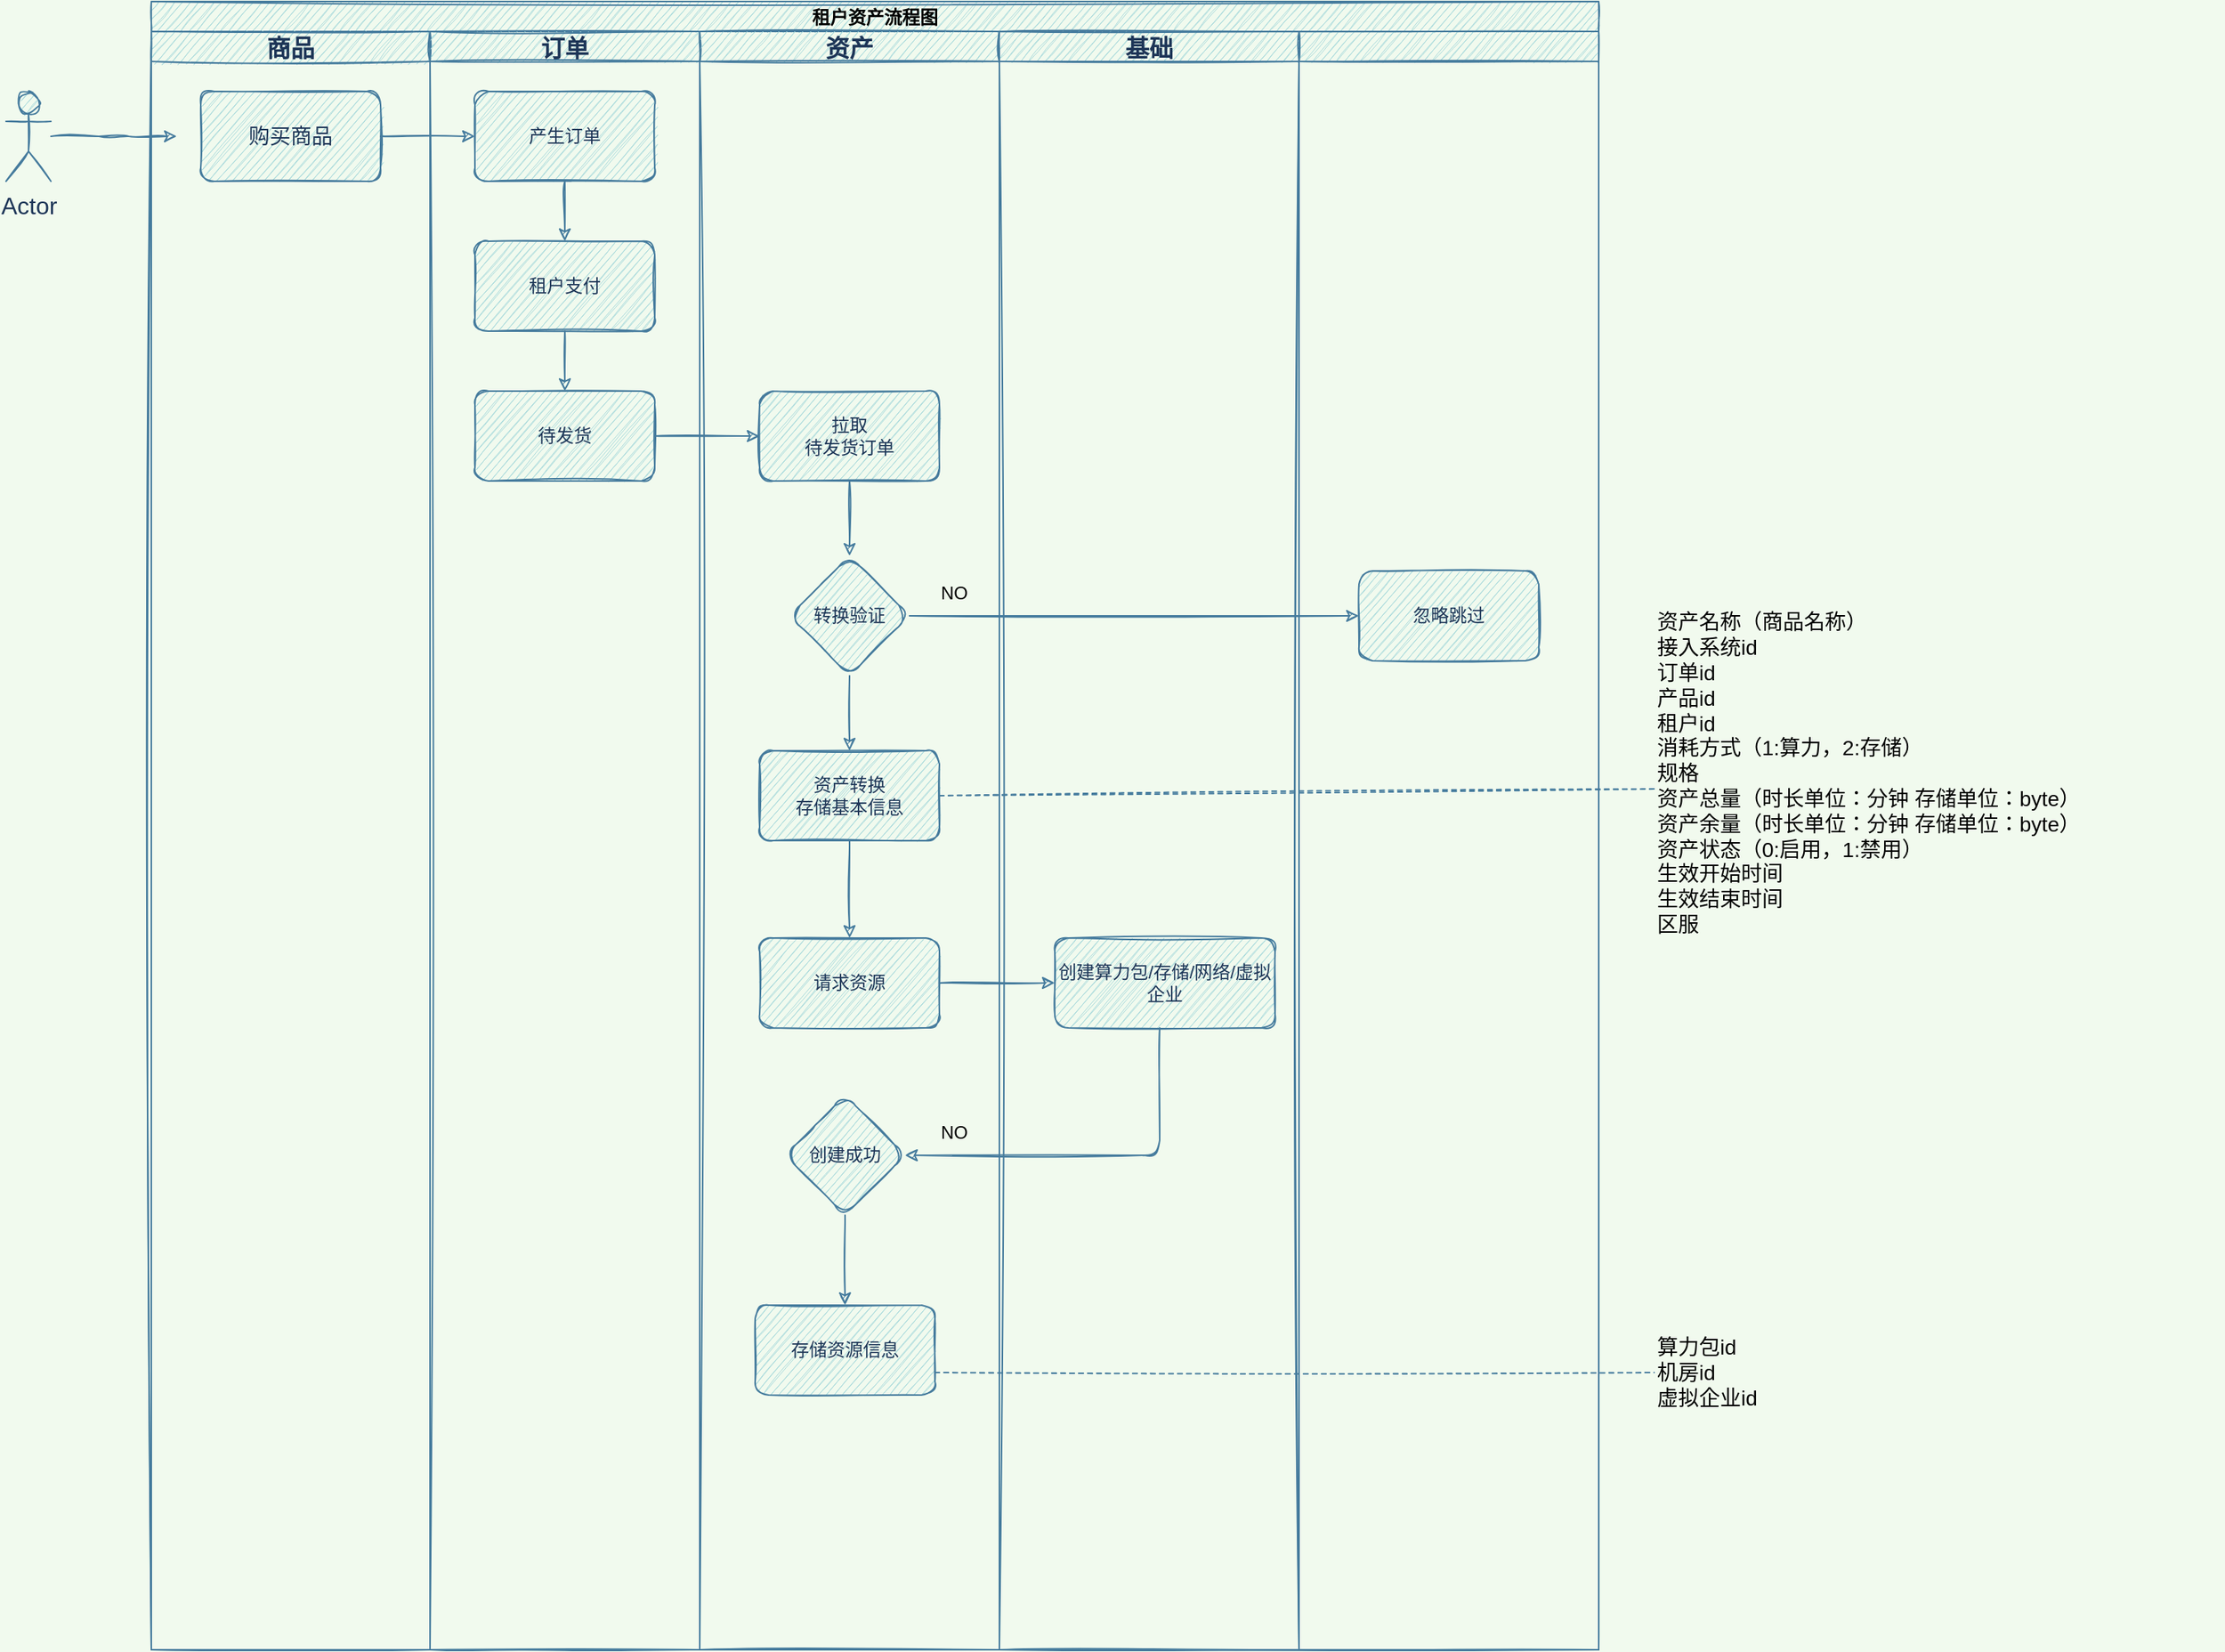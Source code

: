 <mxfile version="16.5.2" type="github">
  <diagram id="prtHgNgQTEPvFCAcTncT" name="Page-1">
    <mxGraphModel dx="1251" dy="685" grid="1" gridSize="10" guides="1" tooltips="1" connect="1" arrows="1" fold="1" page="1" pageScale="1" pageWidth="827" pageHeight="1169" background="#F1FAEE" math="0" shadow="0">
      <root>
        <mxCell id="0" />
        <mxCell id="1" parent="0" />
        <mxCell id="ui-Z5cQqof1Zzd-a2DnU-7" value="租户资产流程图" style="swimlane;childLayout=stackLayout;resizeParent=1;resizeParentMax=0;startSize=20;rounded=0;fontColor=default;strokeColor=#457B9D;fillColor=#A8DADC;sketch=1;" vertex="1" parent="1">
          <mxGeometry x="157" y="40" width="966" height="1100" as="geometry" />
        </mxCell>
        <mxCell id="ui-Z5cQqof1Zzd-a2DnU-8" value="商品" style="swimlane;startSize=20;rounded=0;fontColor=#1D3557;strokeColor=#457B9D;fillColor=#A8DADC;fontSize=16;sketch=1;" vertex="1" parent="ui-Z5cQqof1Zzd-a2DnU-7">
          <mxGeometry y="20" width="186" height="1080" as="geometry" />
        </mxCell>
        <mxCell id="ui-Z5cQqof1Zzd-a2DnU-22" value="&lt;font style=&quot;font-size: 14px&quot;&gt;购买商品&lt;/font&gt;" style="rounded=1;whiteSpace=wrap;html=1;fontSize=12;fontColor=#1D3557;strokeColor=#457B9D;fillColor=#A8DADC;sketch=1;" vertex="1" parent="ui-Z5cQqof1Zzd-a2DnU-8">
          <mxGeometry x="33" y="40" width="120" height="60" as="geometry" />
        </mxCell>
        <mxCell id="ui-Z5cQqof1Zzd-a2DnU-9" value="订单" style="swimlane;startSize=20;rounded=0;fontColor=#1D3557;strokeColor=#457B9D;fillColor=#A8DADC;fontSize=16;sketch=1;" vertex="1" parent="ui-Z5cQqof1Zzd-a2DnU-7">
          <mxGeometry x="186" y="20" width="180" height="1080" as="geometry" />
        </mxCell>
        <mxCell id="ui-Z5cQqof1Zzd-a2DnU-24" value="产生订单" style="whiteSpace=wrap;html=1;fillColor=#A8DADC;strokeColor=#457B9D;fontColor=#1D3557;rounded=1;sketch=1;" vertex="1" parent="ui-Z5cQqof1Zzd-a2DnU-9">
          <mxGeometry x="30" y="40" width="120" height="60" as="geometry" />
        </mxCell>
        <mxCell id="ui-Z5cQqof1Zzd-a2DnU-29" value="" style="edgeStyle=orthogonalEdgeStyle;curved=0;rounded=1;orthogonalLoop=1;jettySize=auto;html=1;fontSize=12;fontColor=#1D3557;strokeColor=#457B9D;fillColor=#A8DADC;sketch=1;" edge="1" parent="ui-Z5cQqof1Zzd-a2DnU-9" source="ui-Z5cQqof1Zzd-a2DnU-26" target="ui-Z5cQqof1Zzd-a2DnU-28">
          <mxGeometry relative="1" as="geometry" />
        </mxCell>
        <mxCell id="ui-Z5cQqof1Zzd-a2DnU-26" value="租户支付" style="whiteSpace=wrap;html=1;fillColor=#A8DADC;strokeColor=#457B9D;fontColor=#1D3557;rounded=1;sketch=1;" vertex="1" parent="ui-Z5cQqof1Zzd-a2DnU-9">
          <mxGeometry x="30" y="140" width="120" height="60" as="geometry" />
        </mxCell>
        <mxCell id="ui-Z5cQqof1Zzd-a2DnU-27" value="" style="edgeStyle=orthogonalEdgeStyle;curved=0;rounded=1;orthogonalLoop=1;jettySize=auto;html=1;fontSize=12;fontColor=#1D3557;strokeColor=#457B9D;fillColor=#A8DADC;sketch=1;" edge="1" parent="ui-Z5cQqof1Zzd-a2DnU-9" source="ui-Z5cQqof1Zzd-a2DnU-24" target="ui-Z5cQqof1Zzd-a2DnU-26">
          <mxGeometry relative="1" as="geometry" />
        </mxCell>
        <mxCell id="ui-Z5cQqof1Zzd-a2DnU-28" value="待发货" style="whiteSpace=wrap;html=1;fillColor=#A8DADC;strokeColor=#457B9D;fontColor=#1D3557;rounded=1;sketch=1;" vertex="1" parent="ui-Z5cQqof1Zzd-a2DnU-9">
          <mxGeometry x="30" y="240" width="120" height="60" as="geometry" />
        </mxCell>
        <mxCell id="ui-Z5cQqof1Zzd-a2DnU-10" value="资产" style="swimlane;startSize=20;rounded=0;fontColor=#1D3557;strokeColor=#457B9D;fillColor=#A8DADC;fontSize=16;sketch=1;" vertex="1" parent="ui-Z5cQqof1Zzd-a2DnU-7">
          <mxGeometry x="366" y="20" width="200" height="1080" as="geometry" />
        </mxCell>
        <mxCell id="ui-Z5cQqof1Zzd-a2DnU-30" value="拉取&lt;br&gt;待发货订单" style="whiteSpace=wrap;html=1;fillColor=#A8DADC;strokeColor=#457B9D;fontColor=#1D3557;rounded=1;sketch=1;" vertex="1" parent="ui-Z5cQqof1Zzd-a2DnU-10">
          <mxGeometry x="40" y="240" width="120" height="60" as="geometry" />
        </mxCell>
        <mxCell id="ui-Z5cQqof1Zzd-a2DnU-39" value="" style="edgeStyle=orthogonalEdgeStyle;curved=0;rounded=1;orthogonalLoop=1;jettySize=auto;html=1;fontSize=12;fontColor=#1D3557;strokeColor=#457B9D;fillColor=#A8DADC;sketch=1;" edge="1" parent="ui-Z5cQqof1Zzd-a2DnU-10" source="ui-Z5cQqof1Zzd-a2DnU-34" target="ui-Z5cQqof1Zzd-a2DnU-38">
          <mxGeometry relative="1" as="geometry" />
        </mxCell>
        <mxCell id="ui-Z5cQqof1Zzd-a2DnU-34" value="转换验证" style="rhombus;whiteSpace=wrap;html=1;fillColor=#A8DADC;strokeColor=#457B9D;fontColor=#1D3557;rounded=1;sketch=1;" vertex="1" parent="ui-Z5cQqof1Zzd-a2DnU-10">
          <mxGeometry x="60" y="350" width="80" height="80" as="geometry" />
        </mxCell>
        <mxCell id="ui-Z5cQqof1Zzd-a2DnU-35" value="" style="edgeStyle=orthogonalEdgeStyle;curved=0;rounded=1;orthogonalLoop=1;jettySize=auto;html=1;fontSize=12;fontColor=#1D3557;strokeColor=#457B9D;fillColor=#A8DADC;sketch=1;" edge="1" parent="ui-Z5cQqof1Zzd-a2DnU-10" source="ui-Z5cQqof1Zzd-a2DnU-30" target="ui-Z5cQqof1Zzd-a2DnU-34">
          <mxGeometry relative="1" as="geometry" />
        </mxCell>
        <mxCell id="ui-Z5cQqof1Zzd-a2DnU-56" value="" style="edgeStyle=orthogonalEdgeStyle;curved=0;rounded=1;sketch=1;orthogonalLoop=1;jettySize=auto;html=1;fontSize=14;fontColor=default;strokeColor=#457B9D;fillColor=#A8DADC;" edge="1" parent="ui-Z5cQqof1Zzd-a2DnU-10" source="ui-Z5cQqof1Zzd-a2DnU-38" target="ui-Z5cQqof1Zzd-a2DnU-55">
          <mxGeometry relative="1" as="geometry" />
        </mxCell>
        <mxCell id="ui-Z5cQqof1Zzd-a2DnU-38" value="资产转换&lt;br&gt;存储基本信息" style="whiteSpace=wrap;html=1;fillColor=#A8DADC;strokeColor=#457B9D;fontColor=#1D3557;rounded=1;sketch=1;" vertex="1" parent="ui-Z5cQqof1Zzd-a2DnU-10">
          <mxGeometry x="40" y="480" width="120" height="60" as="geometry" />
        </mxCell>
        <mxCell id="ui-Z5cQqof1Zzd-a2DnU-50" value="NO" style="text;html=1;strokeColor=none;fillColor=none;align=center;verticalAlign=middle;whiteSpace=wrap;rounded=0;fontSize=12;fontColor=default;sketch=1;" vertex="1" parent="ui-Z5cQqof1Zzd-a2DnU-10">
          <mxGeometry x="140" y="360" width="60" height="30" as="geometry" />
        </mxCell>
        <mxCell id="ui-Z5cQqof1Zzd-a2DnU-55" value="请求资源" style="whiteSpace=wrap;html=1;fillColor=#A8DADC;strokeColor=#457B9D;fontColor=#1D3557;rounded=1;sketch=1;" vertex="1" parent="ui-Z5cQqof1Zzd-a2DnU-10">
          <mxGeometry x="40" y="605" width="120" height="60" as="geometry" />
        </mxCell>
        <mxCell id="ui-Z5cQqof1Zzd-a2DnU-63" value="存储资源信息" style="whiteSpace=wrap;html=1;fillColor=#A8DADC;strokeColor=#457B9D;fontColor=#1D3557;rounded=1;sketch=1;" vertex="1" parent="ui-Z5cQqof1Zzd-a2DnU-10">
          <mxGeometry x="37" y="850" width="120" height="60" as="geometry" />
        </mxCell>
        <mxCell id="ui-Z5cQqof1Zzd-a2DnU-68" value="创建成功" style="rhombus;whiteSpace=wrap;html=1;fillColor=#A8DADC;strokeColor=#457B9D;fontColor=#1D3557;rounded=1;sketch=1;" vertex="1" parent="ui-Z5cQqof1Zzd-a2DnU-10">
          <mxGeometry x="57" y="710" width="80" height="80" as="geometry" />
        </mxCell>
        <mxCell id="ui-Z5cQqof1Zzd-a2DnU-70" value="NO" style="text;html=1;strokeColor=none;fillColor=none;align=center;verticalAlign=middle;whiteSpace=wrap;rounded=0;fontSize=12;fontColor=default;sketch=1;" vertex="1" parent="ui-Z5cQqof1Zzd-a2DnU-10">
          <mxGeometry x="140" y="720" width="60" height="30" as="geometry" />
        </mxCell>
        <mxCell id="ui-Z5cQqof1Zzd-a2DnU-71" style="edgeStyle=orthogonalEdgeStyle;curved=0;rounded=1;sketch=1;orthogonalLoop=1;jettySize=auto;html=1;fontSize=14;fontColor=default;strokeColor=#457B9D;fillColor=#A8DADC;entryX=0.5;entryY=0;entryDx=0;entryDy=0;" edge="1" parent="ui-Z5cQqof1Zzd-a2DnU-10" source="ui-Z5cQqof1Zzd-a2DnU-68" target="ui-Z5cQqof1Zzd-a2DnU-63">
          <mxGeometry relative="1" as="geometry">
            <mxPoint x="100" y="840" as="targetPoint" />
          </mxGeometry>
        </mxCell>
        <mxCell id="ui-Z5cQqof1Zzd-a2DnU-25" value="" style="edgeStyle=orthogonalEdgeStyle;curved=0;rounded=1;orthogonalLoop=1;jettySize=auto;html=1;fontSize=12;fontColor=#1D3557;strokeColor=#457B9D;fillColor=#A8DADC;sketch=1;" edge="1" parent="ui-Z5cQqof1Zzd-a2DnU-7" source="ui-Z5cQqof1Zzd-a2DnU-22" target="ui-Z5cQqof1Zzd-a2DnU-24">
          <mxGeometry relative="1" as="geometry" />
        </mxCell>
        <mxCell id="ui-Z5cQqof1Zzd-a2DnU-31" value="" style="edgeStyle=orthogonalEdgeStyle;curved=0;rounded=1;orthogonalLoop=1;jettySize=auto;html=1;fontSize=12;fontColor=#1D3557;strokeColor=#457B9D;fillColor=#A8DADC;sketch=1;" edge="1" parent="ui-Z5cQqof1Zzd-a2DnU-7" source="ui-Z5cQqof1Zzd-a2DnU-28" target="ui-Z5cQqof1Zzd-a2DnU-30">
          <mxGeometry relative="1" as="geometry" />
        </mxCell>
        <mxCell id="ui-Z5cQqof1Zzd-a2DnU-51" value="基础" style="swimlane;startSize=20;rounded=0;fontColor=#1D3557;strokeColor=#457B9D;fillColor=#A8DADC;fontSize=16;sketch=1;" vertex="1" parent="ui-Z5cQqof1Zzd-a2DnU-7">
          <mxGeometry x="566" y="20" width="200" height="1080" as="geometry" />
        </mxCell>
        <mxCell id="ui-Z5cQqof1Zzd-a2DnU-61" value="创建算力包/存储/网络/虚拟企业" style="whiteSpace=wrap;html=1;fillColor=#A8DADC;strokeColor=#457B9D;fontColor=#1D3557;rounded=1;sketch=1;" vertex="1" parent="ui-Z5cQqof1Zzd-a2DnU-51">
          <mxGeometry x="37" y="605" width="147" height="60" as="geometry" />
        </mxCell>
        <mxCell id="ui-Z5cQqof1Zzd-a2DnU-60" style="swimlane;startSize=20;rounded=0;fontColor=#1D3557;strokeColor=#457B9D;fillColor=#A8DADC;fontSize=16;sketch=1;" vertex="1" parent="ui-Z5cQqof1Zzd-a2DnU-7">
          <mxGeometry x="766" y="20" width="200" height="1080" as="geometry" />
        </mxCell>
        <mxCell id="ui-Z5cQqof1Zzd-a2DnU-62" value="" style="edgeStyle=orthogonalEdgeStyle;curved=0;rounded=1;sketch=1;orthogonalLoop=1;jettySize=auto;html=1;fontSize=14;fontColor=default;strokeColor=#457B9D;fillColor=#A8DADC;" edge="1" parent="ui-Z5cQqof1Zzd-a2DnU-7" source="ui-Z5cQqof1Zzd-a2DnU-55" target="ui-Z5cQqof1Zzd-a2DnU-61">
          <mxGeometry relative="1" as="geometry" />
        </mxCell>
        <mxCell id="ui-Z5cQqof1Zzd-a2DnU-69" value="" style="edgeStyle=orthogonalEdgeStyle;curved=0;rounded=1;sketch=1;orthogonalLoop=1;jettySize=auto;html=1;fontSize=14;fontColor=default;strokeColor=#457B9D;fillColor=#A8DADC;" edge="1" parent="ui-Z5cQqof1Zzd-a2DnU-7" source="ui-Z5cQqof1Zzd-a2DnU-61" target="ui-Z5cQqof1Zzd-a2DnU-68">
          <mxGeometry relative="1" as="geometry">
            <Array as="points">
              <mxPoint x="673" y="770" />
            </Array>
          </mxGeometry>
        </mxCell>
        <mxCell id="ui-Z5cQqof1Zzd-a2DnU-17" value="" style="edgeStyle=orthogonalEdgeStyle;curved=0;rounded=1;orthogonalLoop=1;jettySize=auto;html=1;fontSize=16;fontColor=#1D3557;strokeColor=#457B9D;fillColor=#A8DADC;sketch=1;" edge="1" parent="1" source="ui-Z5cQqof1Zzd-a2DnU-15">
          <mxGeometry relative="1" as="geometry">
            <mxPoint x="174" y="130" as="targetPoint" />
          </mxGeometry>
        </mxCell>
        <mxCell id="ui-Z5cQqof1Zzd-a2DnU-15" value="Actor" style="shape=umlActor;verticalLabelPosition=bottom;verticalAlign=top;html=1;outlineConnect=0;rounded=0;fontSize=16;fontColor=#1D3557;strokeColor=#457B9D;fillColor=#A8DADC;sketch=1;" vertex="1" parent="1">
          <mxGeometry x="60" y="100" width="30" height="60" as="geometry" />
        </mxCell>
        <mxCell id="ui-Z5cQqof1Zzd-a2DnU-58" value="资产名称（商品名称）&lt;br&gt;接入系统id&lt;br&gt;订单id&lt;br&gt;产品id&lt;br&gt;租户id&lt;br&gt;消耗方式（1:算力，2:存储）&lt;br&gt;规格&lt;br&gt;资产总量（时长单位：分钟 存储单位：byte）&lt;br&gt;资产余量（时长单位：分钟 存储单位：byte）&lt;br&gt;资产状态（0:启用，1:禁用）&lt;br&gt;生效开始时间&lt;br&gt;生效结束时间&lt;br&gt;区服" style="text;html=1;strokeColor=none;fillColor=none;align=left;verticalAlign=middle;whiteSpace=wrap;rounded=0;sketch=1;fontSize=14;fontColor=default;" vertex="1" parent="1">
          <mxGeometry x="1160" y="400" width="380" height="310" as="geometry" />
        </mxCell>
        <mxCell id="ui-Z5cQqof1Zzd-a2DnU-59" value="" style="endArrow=none;dashed=1;html=1;rounded=1;sketch=1;fontSize=14;fontColor=default;strokeColor=#457B9D;fillColor=#A8DADC;curved=0;exitX=1;exitY=0.5;exitDx=0;exitDy=0;entryX=0.001;entryY=0.534;entryDx=0;entryDy=0;entryPerimeter=0;" edge="1" parent="1" source="ui-Z5cQqof1Zzd-a2DnU-38" target="ui-Z5cQqof1Zzd-a2DnU-58">
          <mxGeometry width="50" height="50" relative="1" as="geometry">
            <mxPoint x="680" y="600" as="sourcePoint" />
            <mxPoint x="730" y="550" as="targetPoint" />
          </mxGeometry>
        </mxCell>
        <mxCell id="ui-Z5cQqof1Zzd-a2DnU-53" value="忽略跳过" style="whiteSpace=wrap;html=1;fillColor=#A8DADC;strokeColor=#457B9D;fontColor=#1D3557;rounded=1;sketch=1;" vertex="1" parent="1">
          <mxGeometry x="963" y="420" width="120" height="60" as="geometry" />
        </mxCell>
        <mxCell id="ui-Z5cQqof1Zzd-a2DnU-54" value="" style="edgeStyle=orthogonalEdgeStyle;curved=0;rounded=1;orthogonalLoop=1;jettySize=auto;html=1;fontSize=12;fontColor=default;strokeColor=#457B9D;fillColor=#A8DADC;sketch=1;" edge="1" parent="1" source="ui-Z5cQqof1Zzd-a2DnU-34" target="ui-Z5cQqof1Zzd-a2DnU-53">
          <mxGeometry relative="1" as="geometry" />
        </mxCell>
        <mxCell id="ui-Z5cQqof1Zzd-a2DnU-65" value="算力包id&lt;br&gt;机房id&lt;br&gt;虚拟企业id" style="text;html=1;strokeColor=none;fillColor=none;align=left;verticalAlign=middle;whiteSpace=wrap;rounded=0;sketch=1;fontSize=14;fontColor=default;" vertex="1" parent="1">
          <mxGeometry x="1160" y="910" width="100" height="90" as="geometry" />
        </mxCell>
        <mxCell id="ui-Z5cQqof1Zzd-a2DnU-66" value="" style="endArrow=none;dashed=1;html=1;rounded=1;sketch=1;fontSize=14;fontColor=default;strokeColor=#457B9D;fillColor=#A8DADC;curved=0;exitX=1;exitY=0.75;exitDx=0;exitDy=0;" edge="1" parent="1" source="ui-Z5cQqof1Zzd-a2DnU-63" target="ui-Z5cQqof1Zzd-a2DnU-65">
          <mxGeometry width="50" height="50" relative="1" as="geometry">
            <mxPoint x="670" y="880" as="sourcePoint" />
            <mxPoint x="720" y="830" as="targetPoint" />
          </mxGeometry>
        </mxCell>
      </root>
    </mxGraphModel>
  </diagram>
</mxfile>
